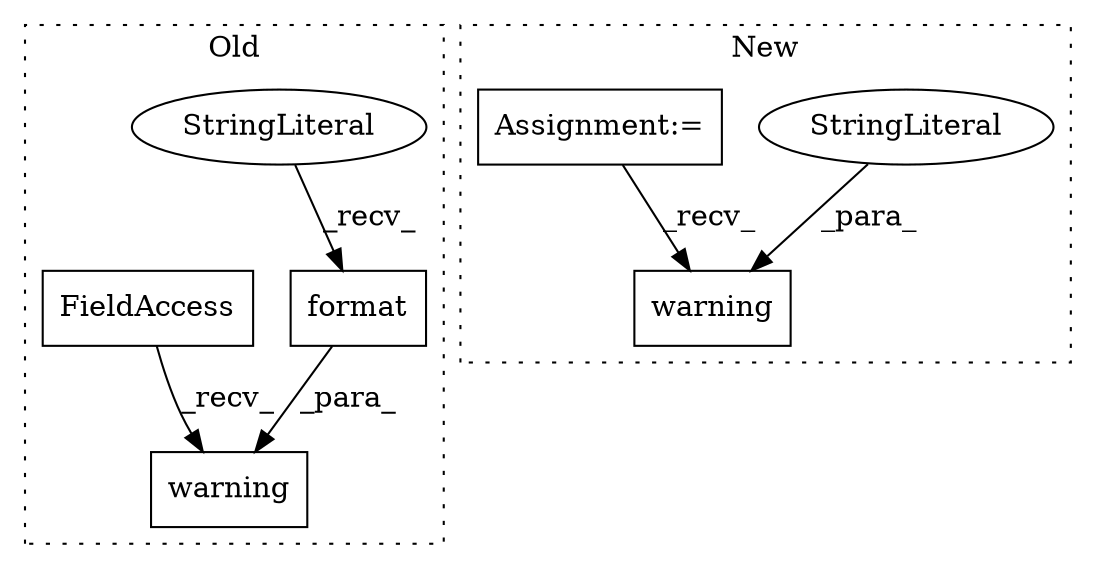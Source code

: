 digraph G {
subgraph cluster0 {
1 [label="format" a="32" s="29139,29170" l="7,1" shape="box"];
3 [label="StringLiteral" a="45" s="29099" l="39" shape="ellipse"];
6 [label="warning" a="32" s="29091,29171" l="8,1" shape="box"];
7 [label="FieldAccess" a="22" s="29062" l="10" shape="box"];
label = "Old";
style="dotted";
}
subgraph cluster1 {
2 [label="warning" a="32" s="28193,28246" l="8,1" shape="box"];
4 [label="StringLiteral" a="45" s="28201" l="31" shape="ellipse"];
5 [label="Assignment:=" a="7" s="24095" l="7" shape="box"];
label = "New";
style="dotted";
}
1 -> 6 [label="_para_"];
3 -> 1 [label="_recv_"];
4 -> 2 [label="_para_"];
5 -> 2 [label="_recv_"];
7 -> 6 [label="_recv_"];
}